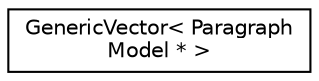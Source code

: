 digraph "Graphical Class Hierarchy"
{
 // LATEX_PDF_SIZE
  edge [fontname="Helvetica",fontsize="10",labelfontname="Helvetica",labelfontsize="10"];
  node [fontname="Helvetica",fontsize="10",shape=record];
  rankdir="LR";
  Node0 [label="GenericVector\< Paragraph\lModel * \>",height=0.2,width=0.4,color="black", fillcolor="white", style="filled",URL="$class_generic_vector.html",tooltip=" "];
}
